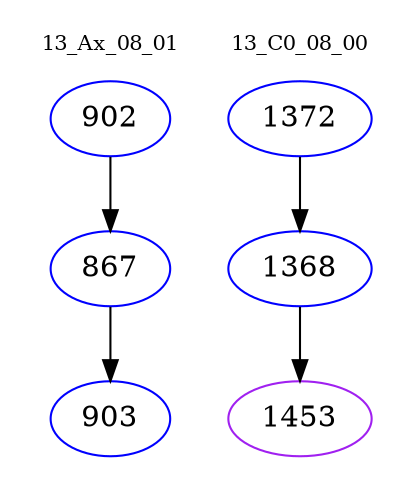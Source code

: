 digraph{
subgraph cluster_0 {
color = white
label = "13_Ax_08_01";
fontsize=10;
T0_902 [label="902", color="blue"]
T0_902 -> T0_867 [color="black"]
T0_867 [label="867", color="blue"]
T0_867 -> T0_903 [color="black"]
T0_903 [label="903", color="blue"]
}
subgraph cluster_1 {
color = white
label = "13_C0_08_00";
fontsize=10;
T1_1372 [label="1372", color="blue"]
T1_1372 -> T1_1368 [color="black"]
T1_1368 [label="1368", color="blue"]
T1_1368 -> T1_1453 [color="black"]
T1_1453 [label="1453", color="purple"]
}
}
